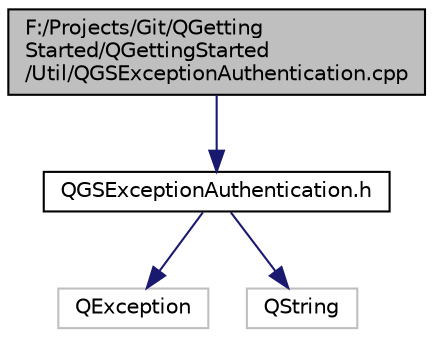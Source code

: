 digraph "F:/Projects/Git/QGettingStarted/QGettingStarted/Util/QGSExceptionAuthentication.cpp"
{
  edge [fontname="Helvetica",fontsize="10",labelfontname="Helvetica",labelfontsize="10"];
  node [fontname="Helvetica",fontsize="10",shape=record];
  Node0 [label="F:/Projects/Git/QGetting\lStarted/QGettingStarted\l/Util/QGSExceptionAuthentication.cpp",height=0.2,width=0.4,color="black", fillcolor="grey75", style="filled", fontcolor="black"];
  Node0 -> Node1 [color="midnightblue",fontsize="10",style="solid",fontname="Helvetica"];
  Node1 [label="QGSExceptionAuthentication.h",height=0.2,width=0.4,color="black", fillcolor="white", style="filled",URL="$_q_g_s_exception_authentication_8h.html"];
  Node1 -> Node2 [color="midnightblue",fontsize="10",style="solid",fontname="Helvetica"];
  Node2 [label="QException",height=0.2,width=0.4,color="grey75", fillcolor="white", style="filled"];
  Node1 -> Node3 [color="midnightblue",fontsize="10",style="solid",fontname="Helvetica"];
  Node3 [label="QString",height=0.2,width=0.4,color="grey75", fillcolor="white", style="filled"];
}
